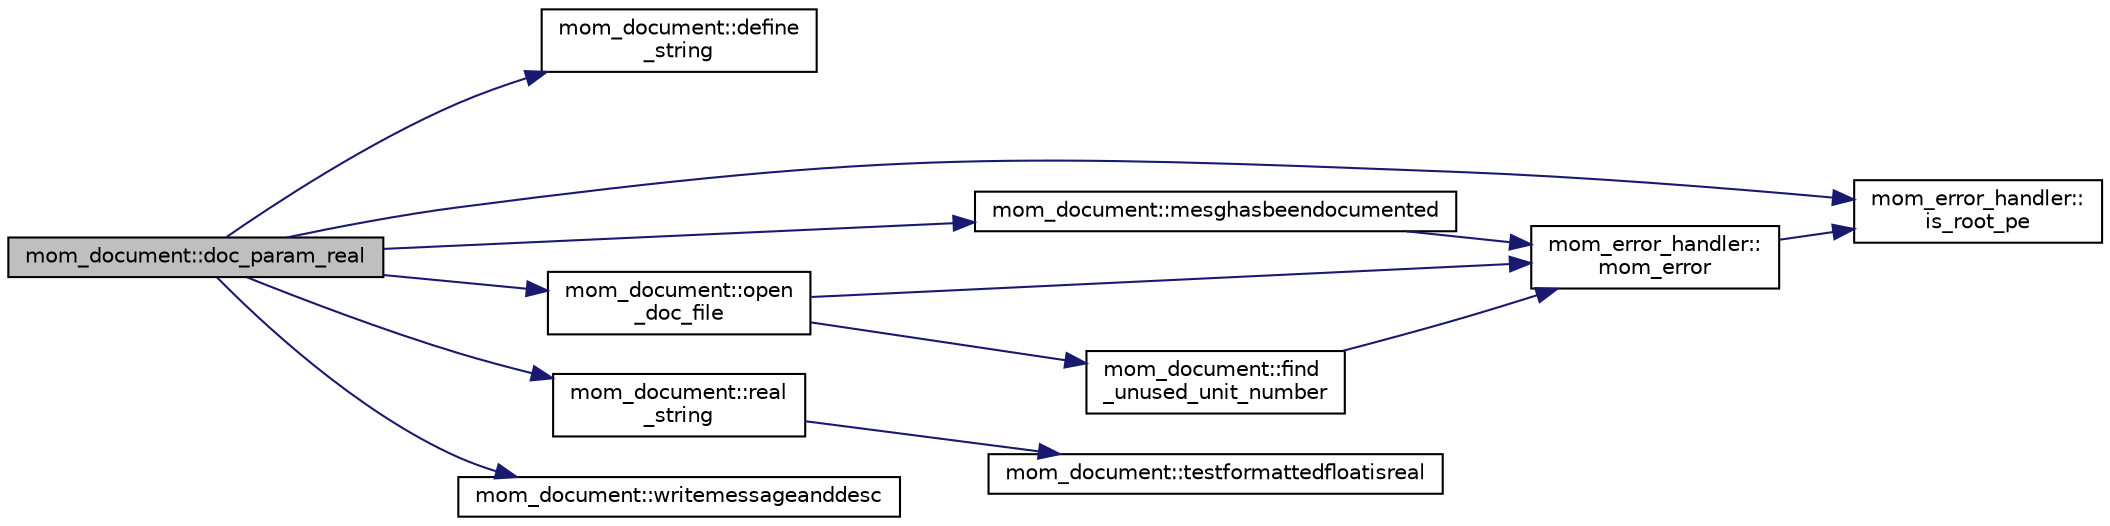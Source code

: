 digraph "mom_document::doc_param_real"
{
 // INTERACTIVE_SVG=YES
  edge [fontname="Helvetica",fontsize="10",labelfontname="Helvetica",labelfontsize="10"];
  node [fontname="Helvetica",fontsize="10",shape=record];
  rankdir="LR";
  Node112 [label="mom_document::doc_param_real",height=0.2,width=0.4,color="black", fillcolor="grey75", style="filled", fontcolor="black"];
  Node112 -> Node113 [color="midnightblue",fontsize="10",style="solid",fontname="Helvetica"];
  Node113 [label="mom_document::define\l_string",height=0.2,width=0.4,color="black", fillcolor="white", style="filled",URL="$namespacemom__document.html#aadc9c21a3f71a85107454b8080d6ec5c"];
  Node112 -> Node114 [color="midnightblue",fontsize="10",style="solid",fontname="Helvetica"];
  Node114 [label="mom_error_handler::\lis_root_pe",height=0.2,width=0.4,color="black", fillcolor="white", style="filled",URL="$namespacemom__error__handler.html#ad5f00a53059c72fe2332d1436c80ca71"];
  Node112 -> Node115 [color="midnightblue",fontsize="10",style="solid",fontname="Helvetica"];
  Node115 [label="mom_document::mesghasbeendocumented",height=0.2,width=0.4,color="black", fillcolor="white", style="filled",URL="$namespacemom__document.html#aa23ed2e58e74e88a71de374685ee11ec"];
  Node115 -> Node116 [color="midnightblue",fontsize="10",style="solid",fontname="Helvetica"];
  Node116 [label="mom_error_handler::\lmom_error",height=0.2,width=0.4,color="black", fillcolor="white", style="filled",URL="$namespacemom__error__handler.html#a460cfb79a06c29fc249952c2a3710d67"];
  Node116 -> Node114 [color="midnightblue",fontsize="10",style="solid",fontname="Helvetica"];
  Node112 -> Node117 [color="midnightblue",fontsize="10",style="solid",fontname="Helvetica"];
  Node117 [label="mom_document::open\l_doc_file",height=0.2,width=0.4,color="black", fillcolor="white", style="filled",URL="$namespacemom__document.html#aab976b6c6c9c01833438d217fca228a4"];
  Node117 -> Node118 [color="midnightblue",fontsize="10",style="solid",fontname="Helvetica"];
  Node118 [label="mom_document::find\l_unused_unit_number",height=0.2,width=0.4,color="black", fillcolor="white", style="filled",URL="$namespacemom__document.html#a5f2661445a72a7d0f774677e91366db5"];
  Node118 -> Node116 [color="midnightblue",fontsize="10",style="solid",fontname="Helvetica"];
  Node117 -> Node116 [color="midnightblue",fontsize="10",style="solid",fontname="Helvetica"];
  Node112 -> Node119 [color="midnightblue",fontsize="10",style="solid",fontname="Helvetica"];
  Node119 [label="mom_document::real\l_string",height=0.2,width=0.4,color="black", fillcolor="white", style="filled",URL="$namespacemom__document.html#a966b8926bf40ee436654a0048b2bf42a"];
  Node119 -> Node120 [color="midnightblue",fontsize="10",style="solid",fontname="Helvetica"];
  Node120 [label="mom_document::testformattedfloatisreal",height=0.2,width=0.4,color="black", fillcolor="white", style="filled",URL="$namespacemom__document.html#acbd7bf94c8e359a48ace95fe1f3d3bb4"];
  Node112 -> Node121 [color="midnightblue",fontsize="10",style="solid",fontname="Helvetica"];
  Node121 [label="mom_document::writemessageanddesc",height=0.2,width=0.4,color="black", fillcolor="white", style="filled",URL="$namespacemom__document.html#a22d84550b1affd1037328c5117496a65"];
}
